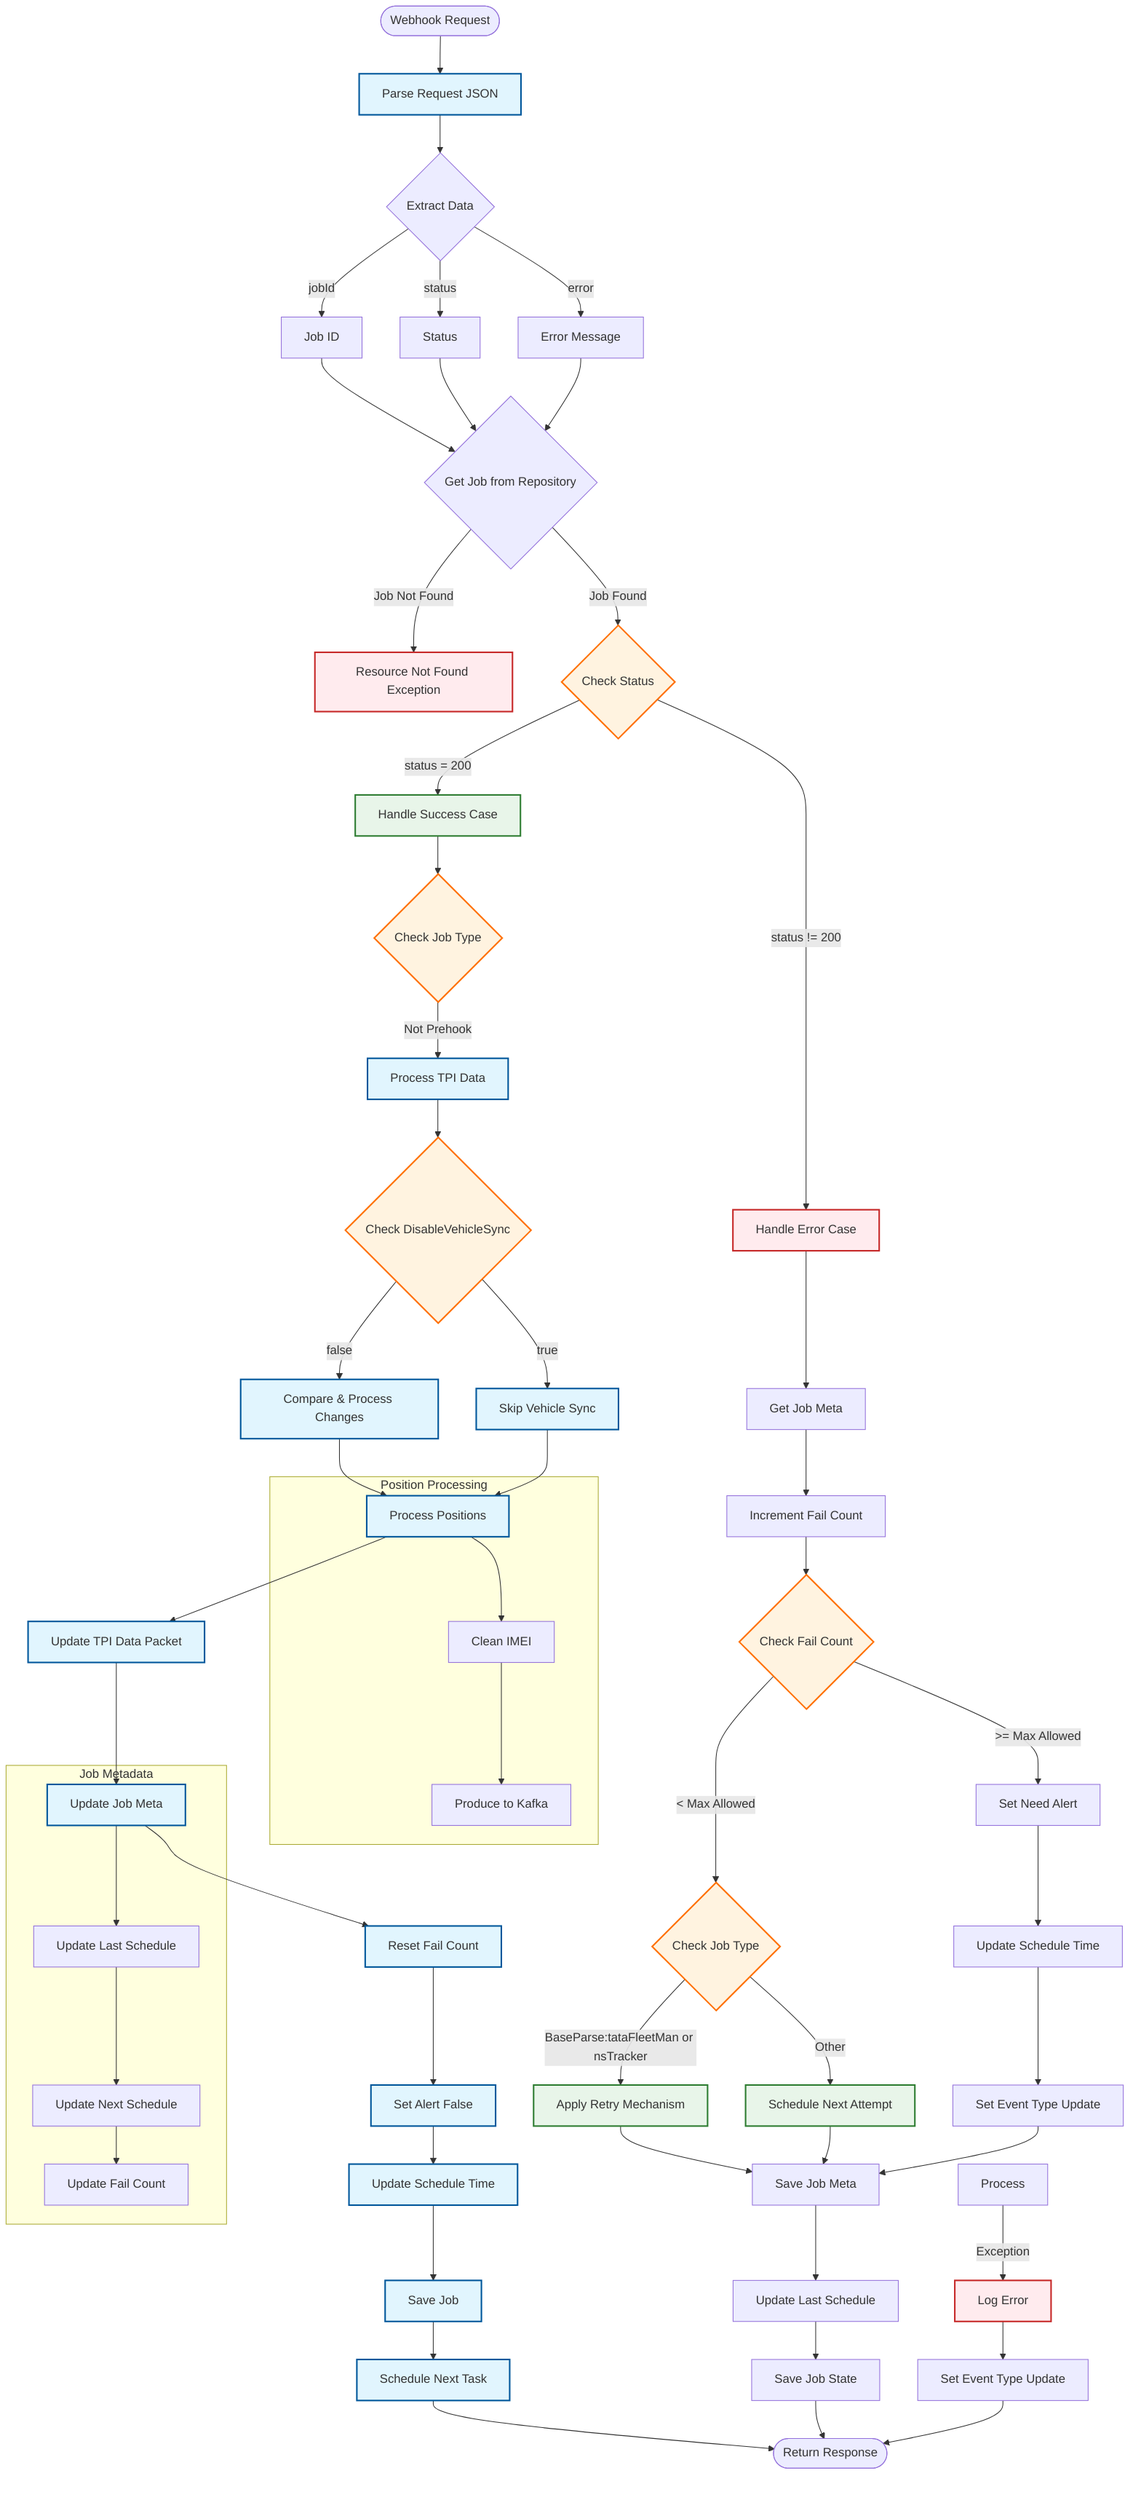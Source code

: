 flowchart TD
    Start([Webhook Request]) --> A[Parse Request JSON]
    A --> B{Extract Data}
    B --> |jobId| C[Job ID]
    B --> |status| D[Status]
    B --> |error| E[Error Message]
    
    C & D & E --> F{Get Job from Repository}
    F -->|Job Not Found| G[Resource Not Found Exception]
    
    F -->|Job Found| H{Check Status}
    
    %% Success Flow
    H -->|status = 200| I[Handle Success Case]
    I --> J{Check Job Type}
    J -->|Not Prehook| K[Process TPI Data]
    
    K --> L{Check DisableVehicleSync}
    L -->|false| M[Compare & Process Changes]
    L -->|true| N[Skip Vehicle Sync]
    
    M & N --> O[Process Positions]
    O --> P[Update TPI Data Packet]
    
    %% Common Success Steps
    P --> Q[Update Job Meta]
    Q --> R[Reset Fail Count]
    R --> S[Set Alert False]
    S --> T[Update Schedule Time]
    T --> U[Save Job]
    U --> V[Schedule Next Task]
    
    %% Error Flow
    H -->|status != 200| W[Handle Error Case]
    W --> X[Get Job Meta]
    X --> Y[Increment Fail Count]
    
    Y --> Z{Check Fail Count}
    Z -->|< Max Allowed| AA{Check Job Type}
    AA -->|BaseParse:tataFleetMan or nsTracker| AB[Apply Retry Mechanism]
    AA -->|Other| AC[Schedule Next Attempt]
    
    Z -->|>= Max Allowed| AD[Set Need Alert]
    AD --> AE[Update Schedule Time]
    AE --> AF[Set Event Type Update]
    
    AB & AC & AF --> AG[Save Job Meta]
    AG --> AH[Update Last Schedule]
    AH --> AI[Save Job State]
    
    %% Final Steps
    V & AI --> End([Return Response])
    
    %% Error Handling
    Process -->|Exception| ErrorLog[Log Error]
    ErrorLog --> ErrorUpdate[Set Event Type Update]
    ErrorUpdate --> End
    
    %% Subgraph for Position Processing
    subgraph Position Processing
        O --> O1[Clean IMEI]
        O1 --> O2[Produce to Kafka]
    end
    
    %% Subgraph for Job Meta Updates
    subgraph Job Metadata
        Q --> Q1[Update Last Schedule]
        Q1 --> Q2[Update Next Schedule]
        Q2 --> Q3[Update Fail Count]
    end
    
    %% Styling
    classDef process fill:#e1f5fe,stroke:#01579b,stroke-width:2px
    classDef decision fill:#fff3e0,stroke:#ff6f00,stroke-width:2px
    classDef error fill:#ffebee,stroke:#c62828,stroke-width:2px
    classDef success fill:#e8f5e9,stroke:#2e7d32,stroke-width:2px
    
    class A,K,M,N,O,P,Q,R,S,T,U,V process
    class H,J,L,Z,AA decision
    class G,W,ErrorLog error
    class I,AB,AC success